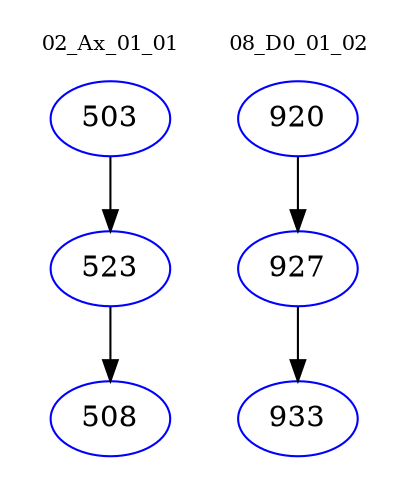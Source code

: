 digraph{
subgraph cluster_0 {
color = white
label = "02_Ax_01_01";
fontsize=10;
T0_503 [label="503", color="blue"]
T0_503 -> T0_523 [color="black"]
T0_523 [label="523", color="blue"]
T0_523 -> T0_508 [color="black"]
T0_508 [label="508", color="blue"]
}
subgraph cluster_1 {
color = white
label = "08_D0_01_02";
fontsize=10;
T1_920 [label="920", color="blue"]
T1_920 -> T1_927 [color="black"]
T1_927 [label="927", color="blue"]
T1_927 -> T1_933 [color="black"]
T1_933 [label="933", color="blue"]
}
}
